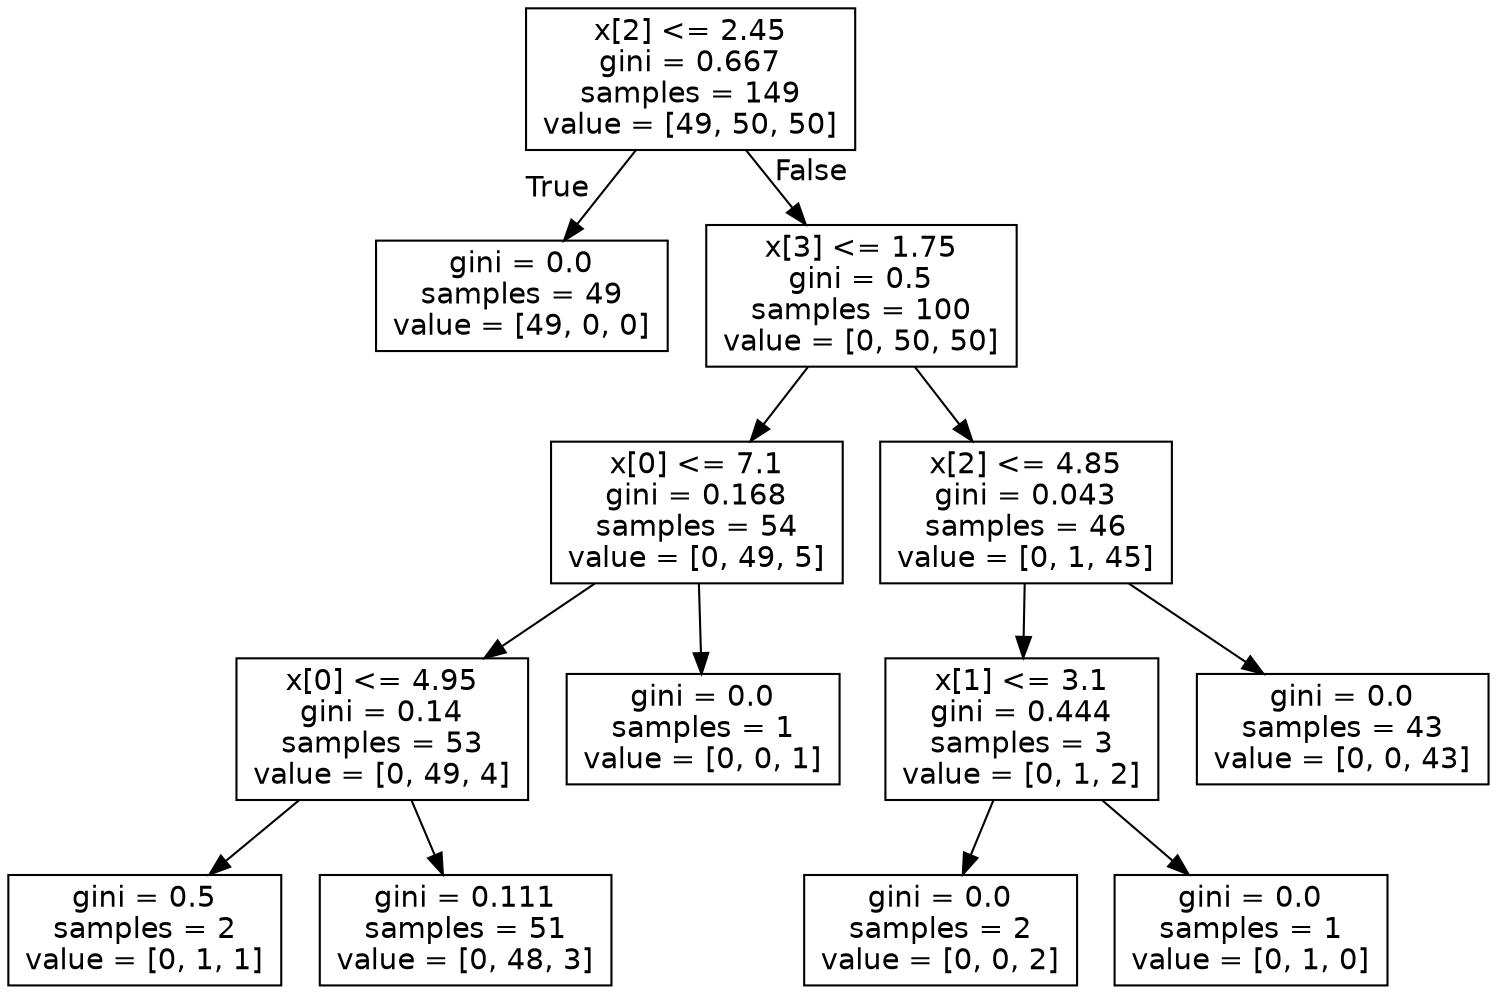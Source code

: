 digraph Tree {
node [shape=box, fontname="helvetica"] ;
edge [fontname="helvetica"] ;
0 [label="x[2] <= 2.45\ngini = 0.667\nsamples = 149\nvalue = [49, 50, 50]"] ;
1 [label="gini = 0.0\nsamples = 49\nvalue = [49, 0, 0]"] ;
0 -> 1 [labeldistance=2.5, labelangle=45, headlabel="True"] ;
2 [label="x[3] <= 1.75\ngini = 0.5\nsamples = 100\nvalue = [0, 50, 50]"] ;
0 -> 2 [labeldistance=2.5, labelangle=-45, headlabel="False"] ;
3 [label="x[0] <= 7.1\ngini = 0.168\nsamples = 54\nvalue = [0, 49, 5]"] ;
2 -> 3 ;
4 [label="x[0] <= 4.95\ngini = 0.14\nsamples = 53\nvalue = [0, 49, 4]"] ;
3 -> 4 ;
5 [label="gini = 0.5\nsamples = 2\nvalue = [0, 1, 1]"] ;
4 -> 5 ;
6 [label="gini = 0.111\nsamples = 51\nvalue = [0, 48, 3]"] ;
4 -> 6 ;
7 [label="gini = 0.0\nsamples = 1\nvalue = [0, 0, 1]"] ;
3 -> 7 ;
8 [label="x[2] <= 4.85\ngini = 0.043\nsamples = 46\nvalue = [0, 1, 45]"] ;
2 -> 8 ;
9 [label="x[1] <= 3.1\ngini = 0.444\nsamples = 3\nvalue = [0, 1, 2]"] ;
8 -> 9 ;
10 [label="gini = 0.0\nsamples = 2\nvalue = [0, 0, 2]"] ;
9 -> 10 ;
11 [label="gini = 0.0\nsamples = 1\nvalue = [0, 1, 0]"] ;
9 -> 11 ;
12 [label="gini = 0.0\nsamples = 43\nvalue = [0, 0, 43]"] ;
8 -> 12 ;
}
